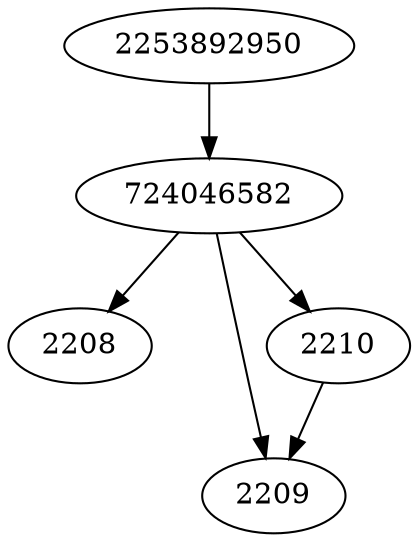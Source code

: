 strict digraph  {
2208;
2209;
2210;
724046582;
2253892950;
2210 -> 2209;
724046582 -> 2208;
724046582 -> 2209;
724046582 -> 2210;
2253892950 -> 724046582;
}
